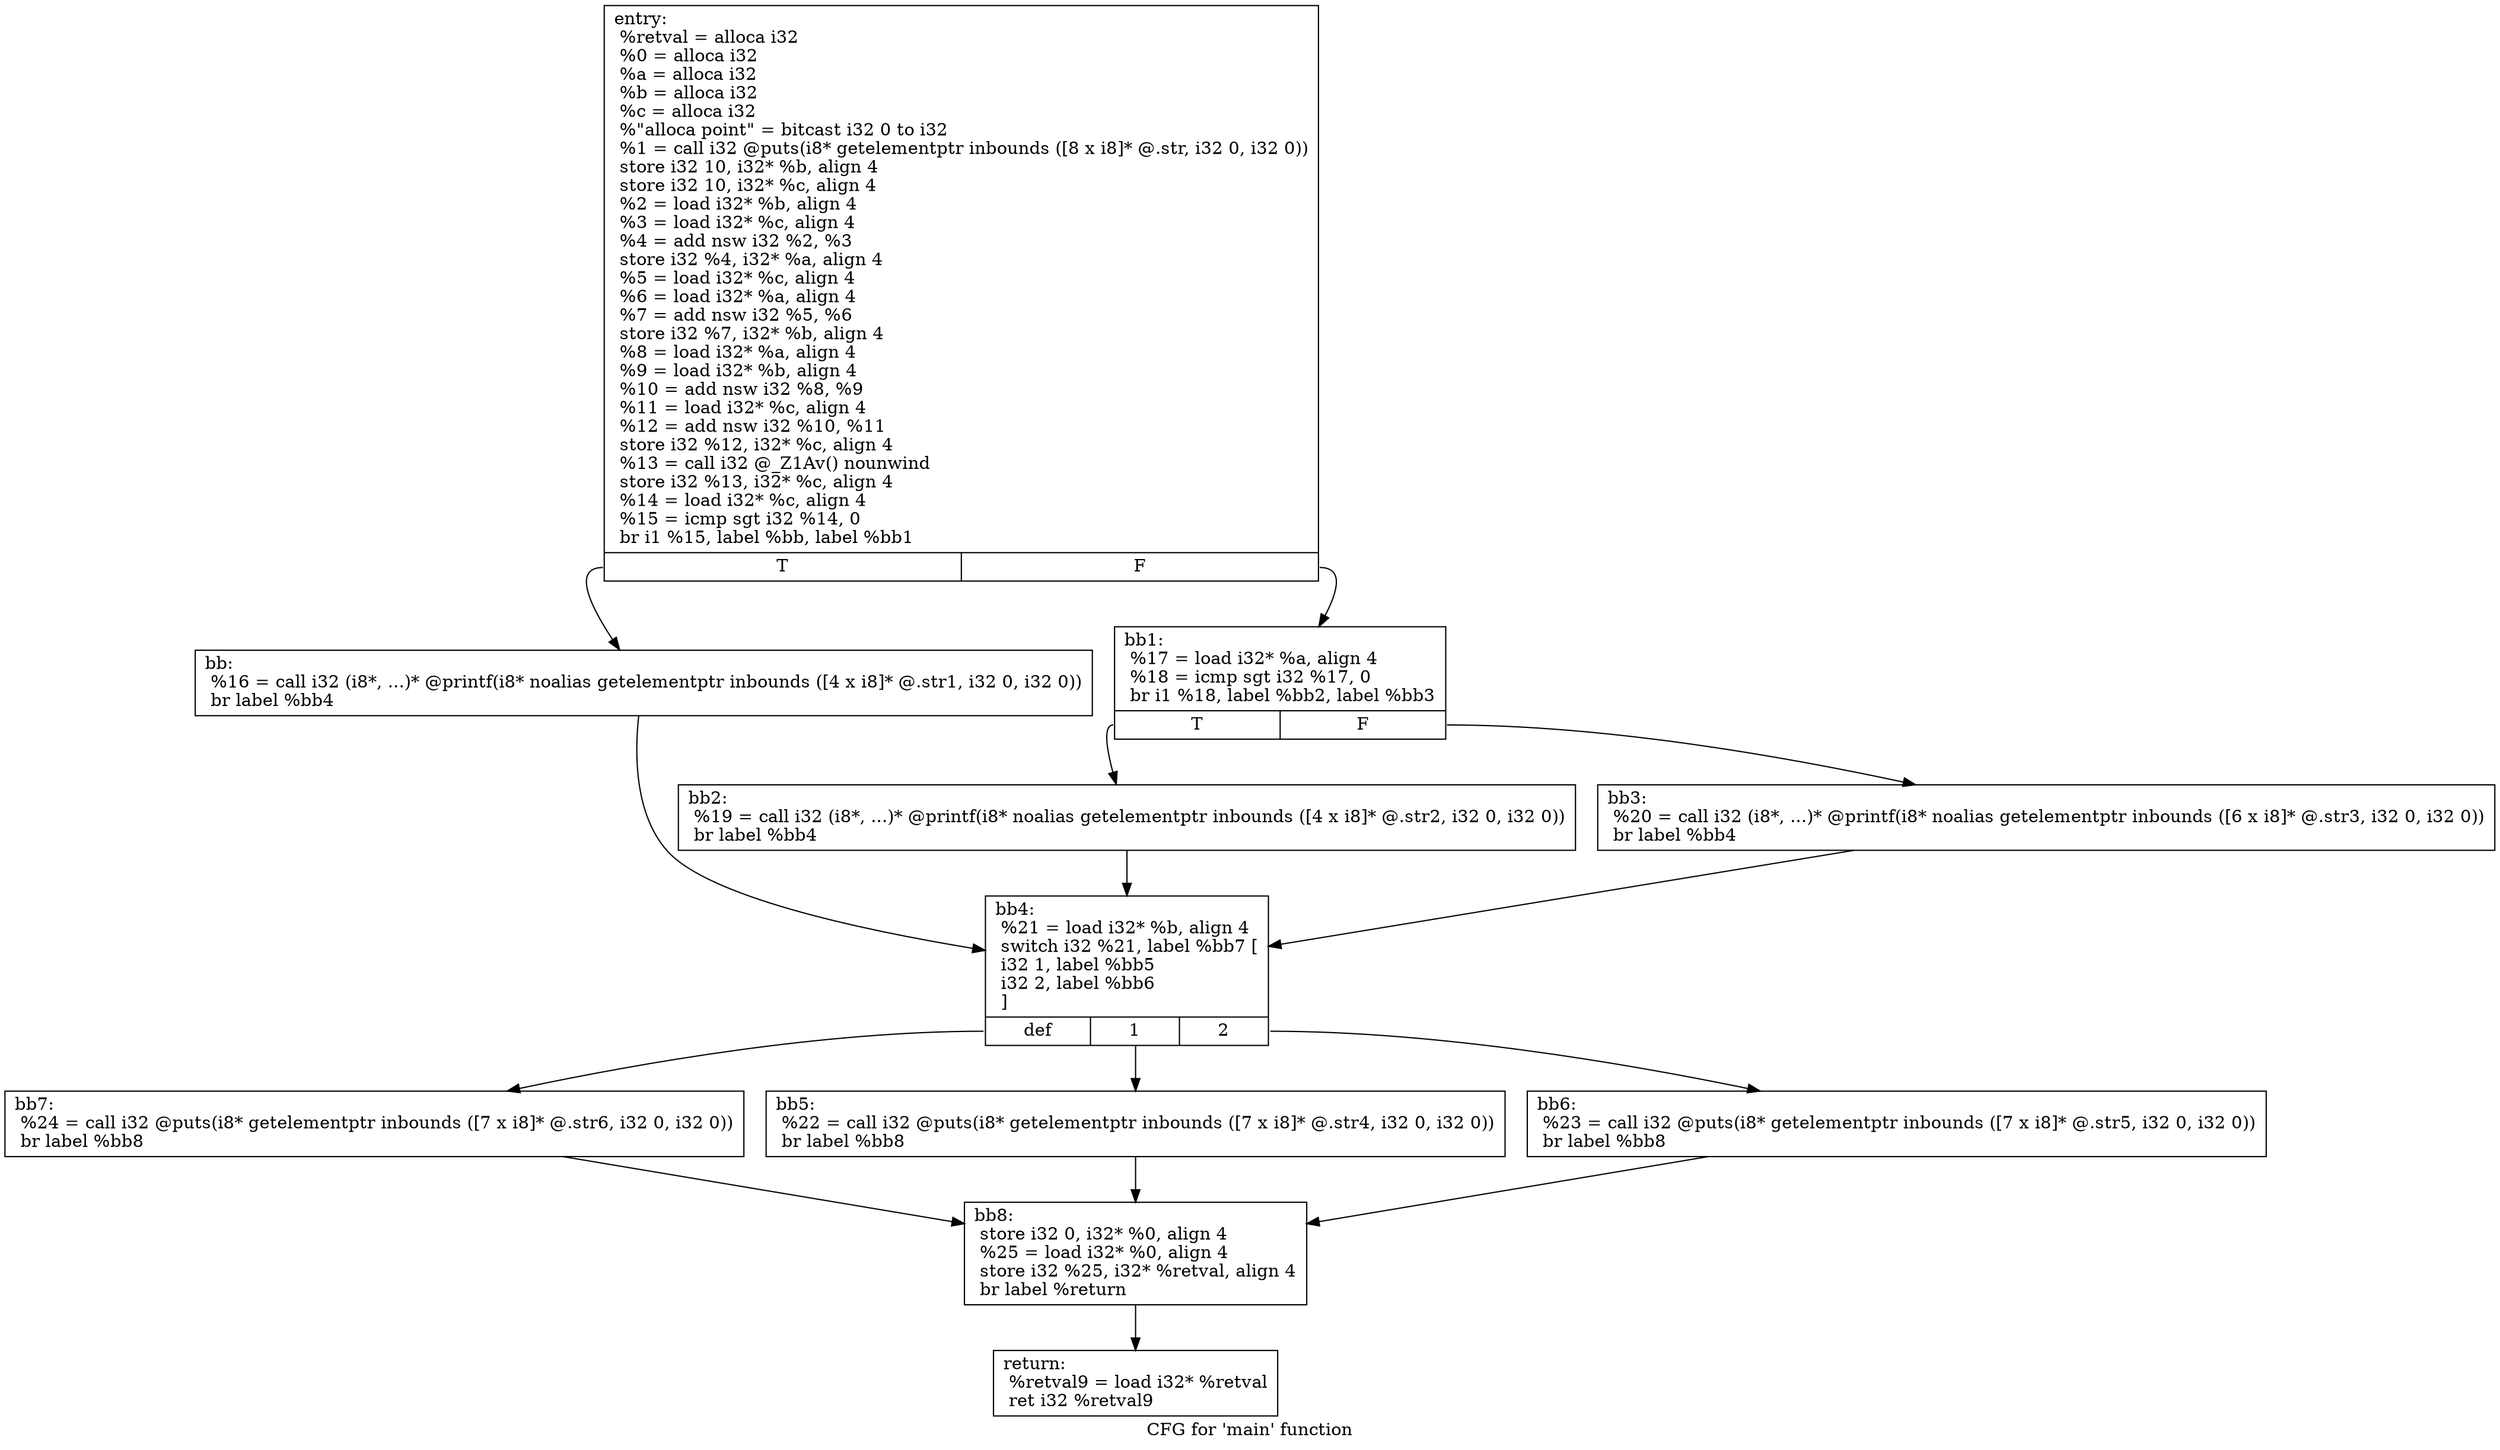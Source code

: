 digraph "CFG for 'main' function" {
	label="CFG for 'main' function";

	Node0xa2d0c68 [shape=record,label="{entry:\l  %retval = alloca i32\l  %0 = alloca i32\l  %a = alloca i32\l  %b = alloca i32\l  %c = alloca i32\l  %\"alloca point\" = bitcast i32 0 to i32\l  %1 = call i32 @puts(i8* getelementptr inbounds ([8 x i8]* @.str, i32 0, i32 0))\l  store i32 10, i32* %b, align 4\l  store i32 10, i32* %c, align 4\l  %2 = load i32* %b, align 4\l  %3 = load i32* %c, align 4\l  %4 = add nsw i32 %2, %3\l  store i32 %4, i32* %a, align 4\l  %5 = load i32* %c, align 4\l  %6 = load i32* %a, align 4\l  %7 = add nsw i32 %5, %6\l  store i32 %7, i32* %b, align 4\l  %8 = load i32* %a, align 4\l  %9 = load i32* %b, align 4\l  %10 = add nsw i32 %8, %9\l  %11 = load i32* %c, align 4\l  %12 = add nsw i32 %10, %11\l  store i32 %12, i32* %c, align 4\l  %13 = call i32 @_Z1Av() nounwind\l  store i32 %13, i32* %c, align 4\l  %14 = load i32* %c, align 4\l  %15 = icmp sgt i32 %14, 0\l  br i1 %15, label %bb, label %bb1\l|{<s0>T|<s1>F}}"];
	Node0xa2d0c68:s0 -> Node0xa2d04d8;
	Node0xa2d0c68:s1 -> Node0xa2d0038;
	Node0xa2d04d8 [shape=record,label="{bb:                                               \l  %16 = call i32 (i8*, ...)* @printf(i8* noalias getelementptr inbounds ([4 x i8]* @.str1, i32 0, i32 0))\l  br label %bb4\l}"];
	Node0xa2d04d8 -> Node0xa2cddd0;
	Node0xa2d0038 [shape=record,label="{bb1:                                              \l  %17 = load i32* %a, align 4\l  %18 = icmp sgt i32 %17, 0\l  br i1 %18, label %bb2, label %bb3\l|{<s0>T|<s1>F}}"];
	Node0xa2d0038:s0 -> Node0xa2d0068;
	Node0xa2d0038:s1 -> Node0xa2cdda0;
	Node0xa2d0068 [shape=record,label="{bb2:                                              \l  %19 = call i32 (i8*, ...)* @printf(i8* noalias getelementptr inbounds ([4 x i8]* @.str2, i32 0, i32 0))\l  br label %bb4\l}"];
	Node0xa2d0068 -> Node0xa2cddd0;
	Node0xa2cdda0 [shape=record,label="{bb3:                                              \l  %20 = call i32 (i8*, ...)* @printf(i8* noalias getelementptr inbounds ([6 x i8]* @.str3, i32 0, i32 0))\l  br label %bb4\l}"];
	Node0xa2cdda0 -> Node0xa2cddd0;
	Node0xa2cddd0 [shape=record,label="{bb4:                                              \l  %21 = load i32* %b, align 4\l  switch i32 %21, label %bb7 [\l    i32 1, label %bb5\l    i32 2, label %bb6\l  ]\l|{<s0>def|<s1>1|<s2>2}}"];
	Node0xa2cddd0:s0 -> Node0xa2cf4e8;
	Node0xa2cddd0:s1 -> Node0xa2cf488;
	Node0xa2cddd0:s2 -> Node0xa2cf4b8;
	Node0xa2cf488 [shape=record,label="{bb5:                                              \l  %22 = call i32 @puts(i8* getelementptr inbounds ([7 x i8]* @.str4, i32 0, i32 0))\l  br label %bb8\l}"];
	Node0xa2cf488 -> Node0xa2cf518;
	Node0xa2cf4b8 [shape=record,label="{bb6:                                              \l  %23 = call i32 @puts(i8* getelementptr inbounds ([7 x i8]* @.str5, i32 0, i32 0))\l  br label %bb8\l}"];
	Node0xa2cf4b8 -> Node0xa2cf518;
	Node0xa2cf4e8 [shape=record,label="{bb7:                                              \l  %24 = call i32 @puts(i8* getelementptr inbounds ([7 x i8]* @.str6, i32 0, i32 0))\l  br label %bb8\l}"];
	Node0xa2cf4e8 -> Node0xa2cf518;
	Node0xa2cf518 [shape=record,label="{bb8:                                              \l  store i32 0, i32* %0, align 4\l  %25 = load i32* %0, align 4\l  store i32 %25, i32* %retval, align 4\l  br label %return\l}"];
	Node0xa2cf518 -> Node0xa2cf548;
	Node0xa2cf548 [shape=record,label="{return:                                           \l  %retval9 = load i32* %retval\l  ret i32 %retval9\l}"];
}
